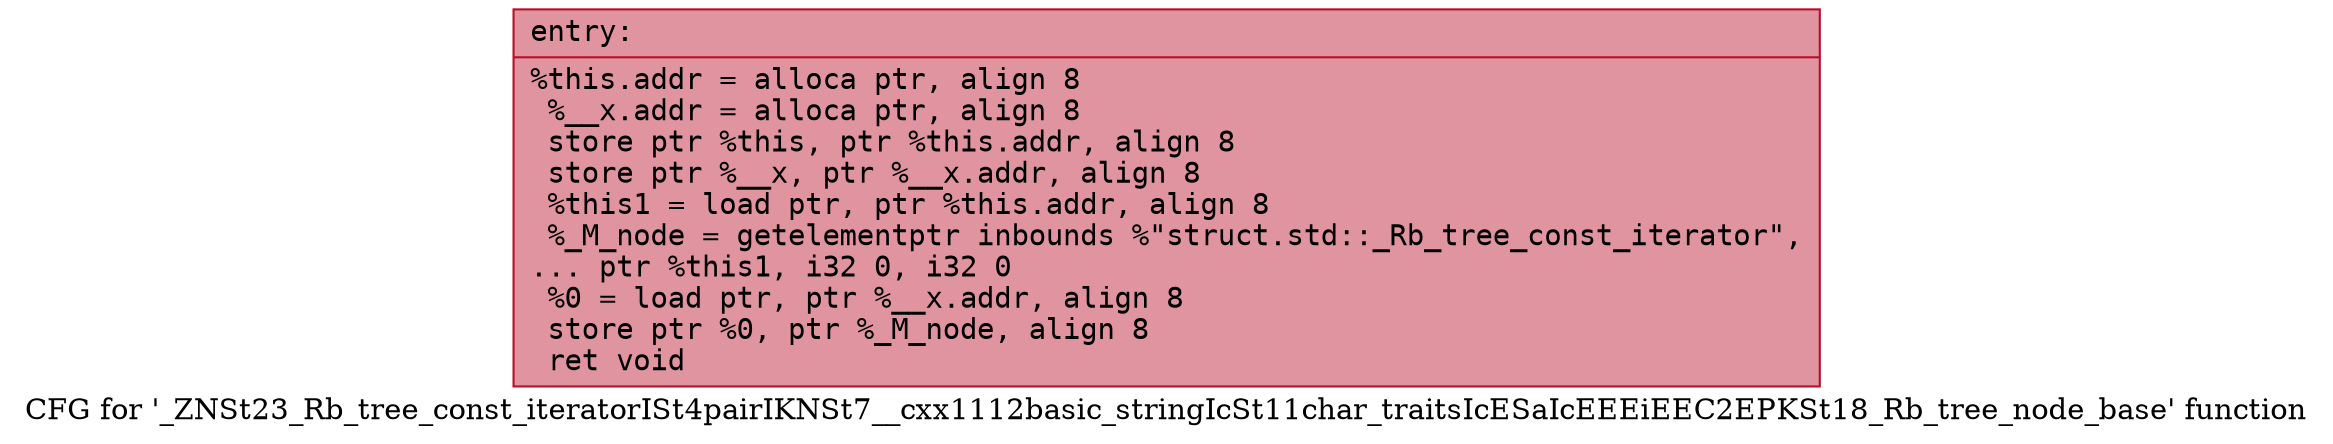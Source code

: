digraph "CFG for '_ZNSt23_Rb_tree_const_iteratorISt4pairIKNSt7__cxx1112basic_stringIcSt11char_traitsIcESaIcEEEiEEC2EPKSt18_Rb_tree_node_base' function" {
	label="CFG for '_ZNSt23_Rb_tree_const_iteratorISt4pairIKNSt7__cxx1112basic_stringIcSt11char_traitsIcESaIcEEEiEEC2EPKSt18_Rb_tree_node_base' function";

	Node0x55e98dacc010 [shape=record,color="#b70d28ff", style=filled, fillcolor="#b70d2870" fontname="Courier",label="{entry:\l|  %this.addr = alloca ptr, align 8\l  %__x.addr = alloca ptr, align 8\l  store ptr %this, ptr %this.addr, align 8\l  store ptr %__x, ptr %__x.addr, align 8\l  %this1 = load ptr, ptr %this.addr, align 8\l  %_M_node = getelementptr inbounds %\"struct.std::_Rb_tree_const_iterator\",\l... ptr %this1, i32 0, i32 0\l  %0 = load ptr, ptr %__x.addr, align 8\l  store ptr %0, ptr %_M_node, align 8\l  ret void\l}"];
}
